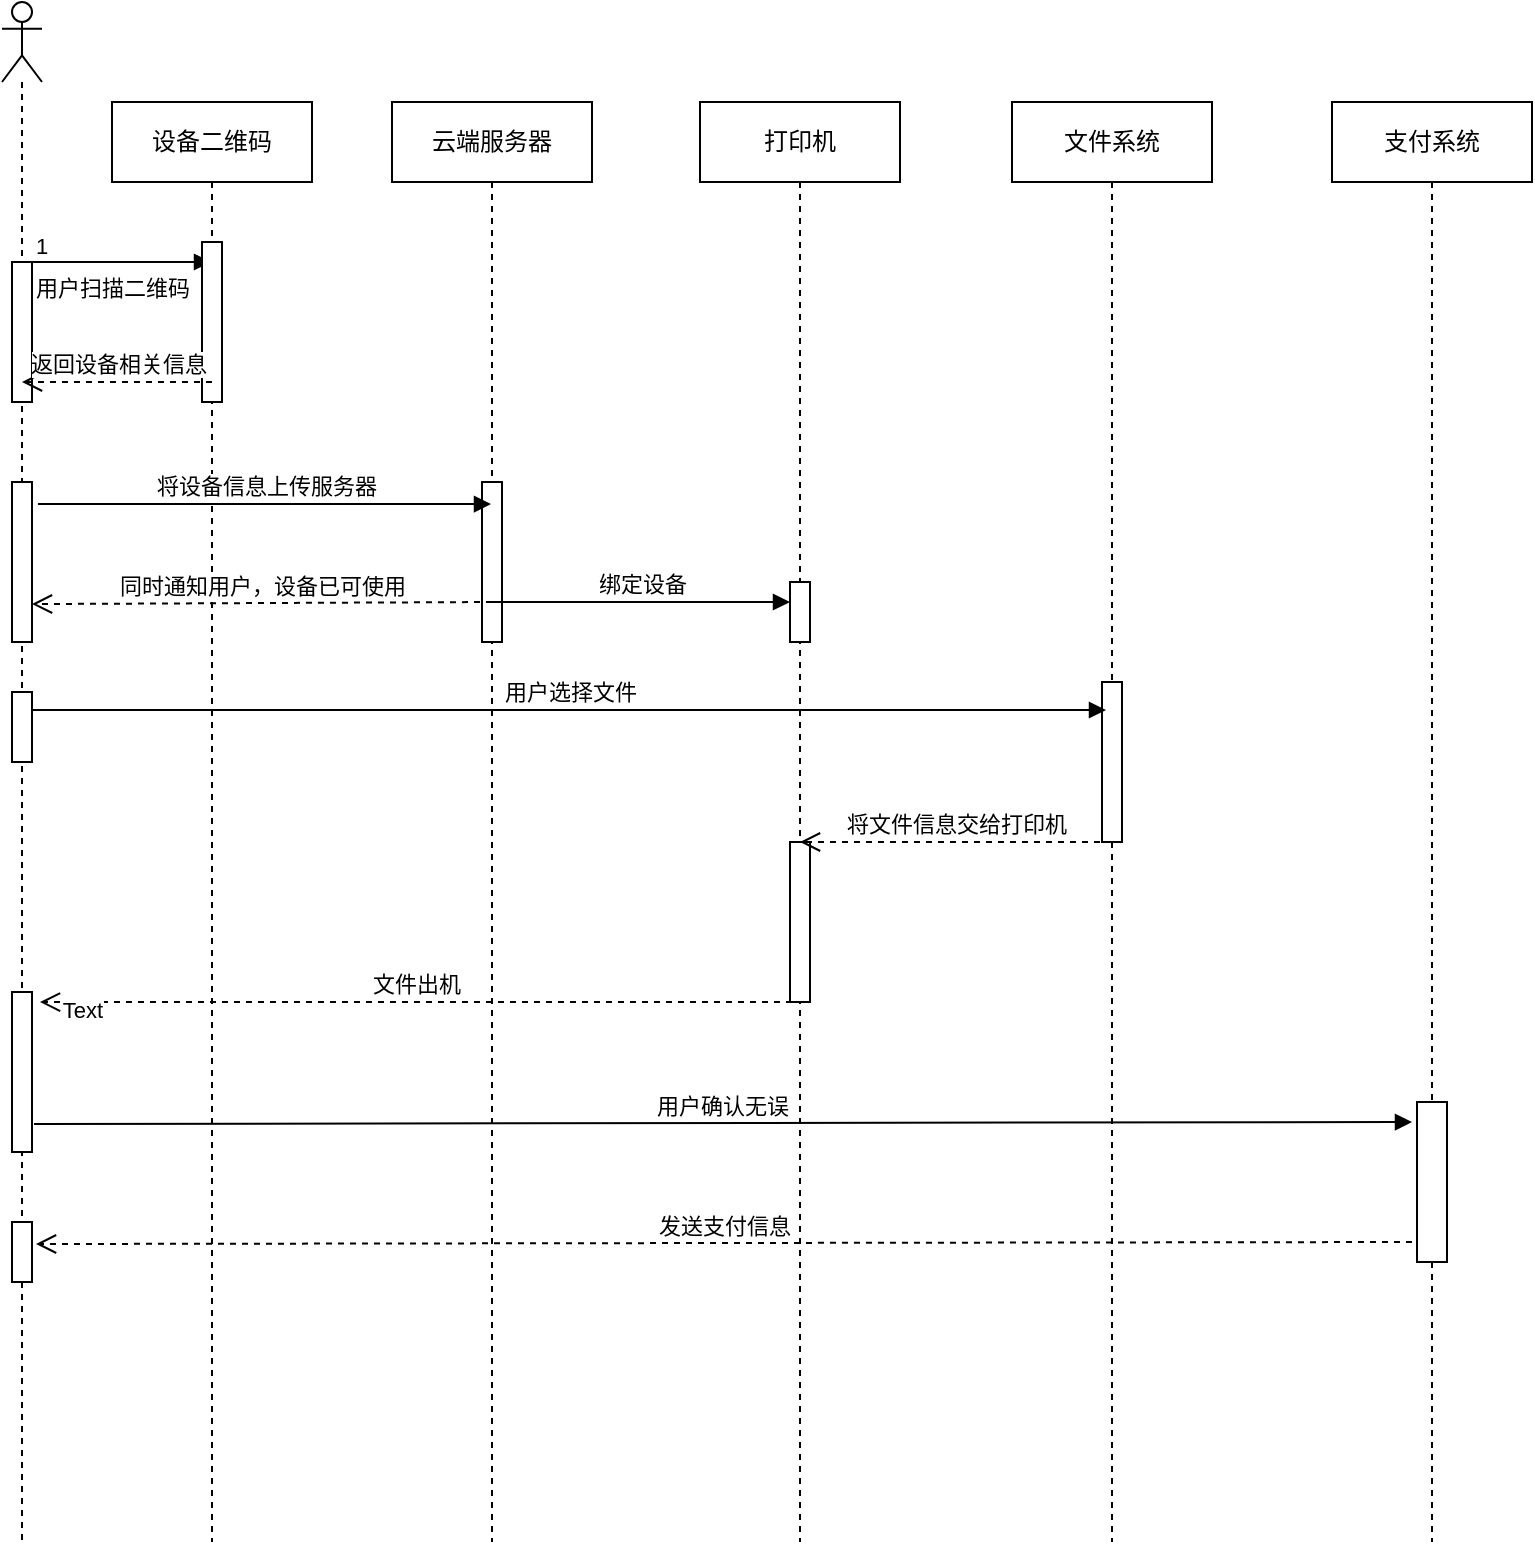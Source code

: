 <mxfile version="16.5.1" type="device"><diagram id="gF74mO_jqiGXZIvAz6S3" name="第 1 页"><mxGraphModel dx="1102" dy="865" grid="1" gridSize="10" guides="1" tooltips="1" connect="1" arrows="1" fold="1" page="1" pageScale="1" pageWidth="827" pageHeight="1169" math="0" shadow="0"><root><mxCell id="0"/><mxCell id="1" parent="0"/><mxCell id="_gAbCTJeLXTXVijnDMLR-4" value="" style="shape=umlLifeline;participant=umlActor;perimeter=lifelinePerimeter;whiteSpace=wrap;html=1;container=1;collapsible=0;recursiveResize=0;verticalAlign=top;spacingTop=36;outlineConnect=0;" vertex="1" parent="1"><mxGeometry x="15" y="10" width="20" height="770" as="geometry"/></mxCell><mxCell id="_gAbCTJeLXTXVijnDMLR-10" value="用户扫描二维码" style="endArrow=block;endFill=1;html=1;edgeStyle=orthogonalEdgeStyle;align=left;verticalAlign=top;rounded=0;" edge="1" parent="_gAbCTJeLXTXVijnDMLR-4" target="_gAbCTJeLXTXVijnDMLR-5"><mxGeometry x="-1" relative="1" as="geometry"><mxPoint x="15" y="130" as="sourcePoint"/><mxPoint x="115" y="130" as="targetPoint"/><Array as="points"><mxPoint x="65" y="130"/><mxPoint x="65" y="130"/></Array></mxGeometry></mxCell><mxCell id="_gAbCTJeLXTXVijnDMLR-11" value="1" style="edgeLabel;resizable=0;html=1;align=left;verticalAlign=bottom;" connectable="0" vertex="1" parent="_gAbCTJeLXTXVijnDMLR-10"><mxGeometry x="-1" relative="1" as="geometry"/></mxCell><mxCell id="_gAbCTJeLXTXVijnDMLR-15" value="" style="html=1;points=[];perimeter=orthogonalPerimeter;" vertex="1" parent="_gAbCTJeLXTXVijnDMLR-4"><mxGeometry x="5" y="130" width="10" height="70" as="geometry"/></mxCell><mxCell id="_gAbCTJeLXTXVijnDMLR-28" value="用户确认无误" style="html=1;verticalAlign=bottom;endArrow=block;rounded=0;exitX=1.1;exitY=0.825;exitDx=0;exitDy=0;exitPerimeter=0;" edge="1" parent="_gAbCTJeLXTXVijnDMLR-4" source="_gAbCTJeLXTXVijnDMLR-33"><mxGeometry width="80" relative="1" as="geometry"><mxPoint x="35" y="560" as="sourcePoint"/><mxPoint x="705" y="560" as="targetPoint"/></mxGeometry></mxCell><mxCell id="_gAbCTJeLXTXVijnDMLR-31" value="" style="html=1;points=[];perimeter=orthogonalPerimeter;" vertex="1" parent="_gAbCTJeLXTXVijnDMLR-4"><mxGeometry x="5" y="240" width="10" height="80" as="geometry"/></mxCell><mxCell id="_gAbCTJeLXTXVijnDMLR-32" value="" style="html=1;points=[];perimeter=orthogonalPerimeter;" vertex="1" parent="_gAbCTJeLXTXVijnDMLR-4"><mxGeometry x="5" y="345" width="10" height="35" as="geometry"/></mxCell><mxCell id="_gAbCTJeLXTXVijnDMLR-33" value="" style="html=1;points=[];perimeter=orthogonalPerimeter;" vertex="1" parent="_gAbCTJeLXTXVijnDMLR-4"><mxGeometry x="5" y="495" width="10" height="80" as="geometry"/></mxCell><mxCell id="_gAbCTJeLXTXVijnDMLR-34" value="" style="html=1;points=[];perimeter=orthogonalPerimeter;" vertex="1" parent="_gAbCTJeLXTXVijnDMLR-4"><mxGeometry x="5" y="610" width="10" height="30" as="geometry"/></mxCell><mxCell id="_gAbCTJeLXTXVijnDMLR-5" value="设备二维码" style="shape=umlLifeline;perimeter=lifelinePerimeter;whiteSpace=wrap;html=1;container=1;collapsible=0;recursiveResize=0;outlineConnect=0;" vertex="1" parent="1"><mxGeometry x="70" y="60" width="100" height="720" as="geometry"/></mxCell><mxCell id="_gAbCTJeLXTXVijnDMLR-14" value="" style="html=1;points=[];perimeter=orthogonalPerimeter;" vertex="1" parent="_gAbCTJeLXTXVijnDMLR-5"><mxGeometry x="45" y="70" width="10" height="80" as="geometry"/></mxCell><mxCell id="_gAbCTJeLXTXVijnDMLR-6" value="云端服务器" style="shape=umlLifeline;perimeter=lifelinePerimeter;whiteSpace=wrap;html=1;container=1;collapsible=0;recursiveResize=0;outlineConnect=0;" vertex="1" parent="1"><mxGeometry x="210" y="60" width="100" height="720" as="geometry"/></mxCell><mxCell id="_gAbCTJeLXTXVijnDMLR-16" value="" style="html=1;points=[];perimeter=orthogonalPerimeter;" vertex="1" parent="_gAbCTJeLXTXVijnDMLR-6"><mxGeometry x="45" y="190" width="10" height="80" as="geometry"/></mxCell><mxCell id="_gAbCTJeLXTXVijnDMLR-19" value="绑定设备" style="html=1;verticalAlign=bottom;endArrow=block;rounded=0;" edge="1" parent="_gAbCTJeLXTXVijnDMLR-6" target="_gAbCTJeLXTXVijnDMLR-18"><mxGeometry width="80" relative="1" as="geometry"><mxPoint x="50" y="250" as="sourcePoint"/><mxPoint x="130" y="250" as="targetPoint"/></mxGeometry></mxCell><mxCell id="_gAbCTJeLXTXVijnDMLR-7" value="打印机" style="shape=umlLifeline;perimeter=lifelinePerimeter;whiteSpace=wrap;html=1;container=1;collapsible=0;recursiveResize=0;outlineConnect=0;" vertex="1" parent="1"><mxGeometry x="364" y="60" width="100" height="720" as="geometry"/></mxCell><mxCell id="_gAbCTJeLXTXVijnDMLR-18" value="" style="html=1;points=[];perimeter=orthogonalPerimeter;" vertex="1" parent="_gAbCTJeLXTXVijnDMLR-7"><mxGeometry x="45" y="240" width="10" height="30" as="geometry"/></mxCell><mxCell id="_gAbCTJeLXTXVijnDMLR-24" value="" style="html=1;points=[];perimeter=orthogonalPerimeter;" vertex="1" parent="_gAbCTJeLXTXVijnDMLR-7"><mxGeometry x="45" y="370" width="10" height="80" as="geometry"/></mxCell><mxCell id="_gAbCTJeLXTXVijnDMLR-8" value="文件系统" style="shape=umlLifeline;perimeter=lifelinePerimeter;whiteSpace=wrap;html=1;container=1;collapsible=0;recursiveResize=0;outlineConnect=0;" vertex="1" parent="1"><mxGeometry x="520" y="60" width="100" height="720" as="geometry"/></mxCell><mxCell id="_gAbCTJeLXTXVijnDMLR-22" value="" style="html=1;points=[];perimeter=orthogonalPerimeter;" vertex="1" parent="_gAbCTJeLXTXVijnDMLR-8"><mxGeometry x="45" y="290" width="10" height="80" as="geometry"/></mxCell><mxCell id="_gAbCTJeLXTXVijnDMLR-9" value="支付系统" style="shape=umlLifeline;perimeter=lifelinePerimeter;whiteSpace=wrap;html=1;container=1;collapsible=0;recursiveResize=0;outlineConnect=0;" vertex="1" parent="1"><mxGeometry x="680" y="60" width="100" height="720" as="geometry"/></mxCell><mxCell id="_gAbCTJeLXTXVijnDMLR-27" value="" style="html=1;points=[];perimeter=orthogonalPerimeter;" vertex="1" parent="_gAbCTJeLXTXVijnDMLR-9"><mxGeometry x="42.5" y="500" width="15" height="80" as="geometry"/></mxCell><mxCell id="_gAbCTJeLXTXVijnDMLR-13" value="返回设备相关信息" style="html=1;verticalAlign=bottom;endArrow=open;dashed=1;endSize=8;rounded=0;" edge="1" parent="1" target="_gAbCTJeLXTXVijnDMLR-4"><mxGeometry relative="1" as="geometry"><mxPoint x="120" y="200" as="sourcePoint"/><mxPoint x="40" y="200" as="targetPoint"/></mxGeometry></mxCell><mxCell id="_gAbCTJeLXTXVijnDMLR-20" value="同时通知用户，设备已可使用" style="html=1;verticalAlign=bottom;endArrow=open;dashed=1;endSize=8;rounded=0;entryX=1;entryY=0.763;entryDx=0;entryDy=0;entryPerimeter=0;" edge="1" parent="1" target="_gAbCTJeLXTXVijnDMLR-31"><mxGeometry relative="1" as="geometry"><mxPoint x="260" y="310" as="sourcePoint"/><mxPoint x="60" y="310" as="targetPoint"/></mxGeometry></mxCell><mxCell id="_gAbCTJeLXTXVijnDMLR-23" value="用户选择文件" style="html=1;verticalAlign=bottom;endArrow=block;rounded=0;entryX=0.2;entryY=0.175;entryDx=0;entryDy=0;entryPerimeter=0;" edge="1" parent="1" source="_gAbCTJeLXTXVijnDMLR-32" target="_gAbCTJeLXTXVijnDMLR-22"><mxGeometry width="80" relative="1" as="geometry"><mxPoint x="50" y="364" as="sourcePoint"/><mxPoint x="110" y="430" as="targetPoint"/></mxGeometry></mxCell><mxCell id="_gAbCTJeLXTXVijnDMLR-25" value="将文件信息交给打印机" style="html=1;verticalAlign=bottom;endArrow=open;dashed=1;endSize=8;rounded=0;" edge="1" parent="1" target="_gAbCTJeLXTXVijnDMLR-7"><mxGeometry relative="1" as="geometry"><mxPoint x="570" y="430" as="sourcePoint"/><mxPoint x="490" y="430" as="targetPoint"/></mxGeometry></mxCell><mxCell id="_gAbCTJeLXTXVijnDMLR-26" value="文件出机" style="html=1;verticalAlign=bottom;endArrow=open;dashed=1;endSize=8;rounded=0;entryX=1.4;entryY=0.063;entryDx=0;entryDy=0;entryPerimeter=0;" edge="1" parent="1" target="_gAbCTJeLXTXVijnDMLR-33"><mxGeometry relative="1" as="geometry"><mxPoint x="410" y="510" as="sourcePoint"/><mxPoint x="40" y="510" as="targetPoint"/></mxGeometry></mxCell><mxCell id="_gAbCTJeLXTXVijnDMLR-30" value="Text" style="edgeLabel;html=1;align=center;verticalAlign=middle;resizable=0;points=[];" vertex="1" connectable="0" parent="_gAbCTJeLXTXVijnDMLR-26"><mxGeometry x="0.891" y="4" relative="1" as="geometry"><mxPoint as="offset"/></mxGeometry></mxCell><mxCell id="_gAbCTJeLXTXVijnDMLR-29" value="发送支付信息" style="html=1;verticalAlign=bottom;endArrow=open;dashed=1;endSize=8;rounded=0;entryX=1.2;entryY=0.367;entryDx=0;entryDy=0;entryPerimeter=0;" edge="1" parent="1" target="_gAbCTJeLXTXVijnDMLR-34"><mxGeometry relative="1" as="geometry"><mxPoint x="720" y="630" as="sourcePoint"/><mxPoint x="50" y="630" as="targetPoint"/></mxGeometry></mxCell><mxCell id="_gAbCTJeLXTXVijnDMLR-17" value="将设备信息上传服务器" style="html=1;verticalAlign=bottom;endArrow=block;rounded=0;exitX=1.3;exitY=0.138;exitDx=0;exitDy=0;exitPerimeter=0;" edge="1" parent="1" source="_gAbCTJeLXTXVijnDMLR-31" target="_gAbCTJeLXTXVijnDMLR-6"><mxGeometry width="80" relative="1" as="geometry"><mxPoint x="50" y="260" as="sourcePoint"/><mxPoint x="110" y="260" as="targetPoint"/></mxGeometry></mxCell></root></mxGraphModel></diagram></mxfile>